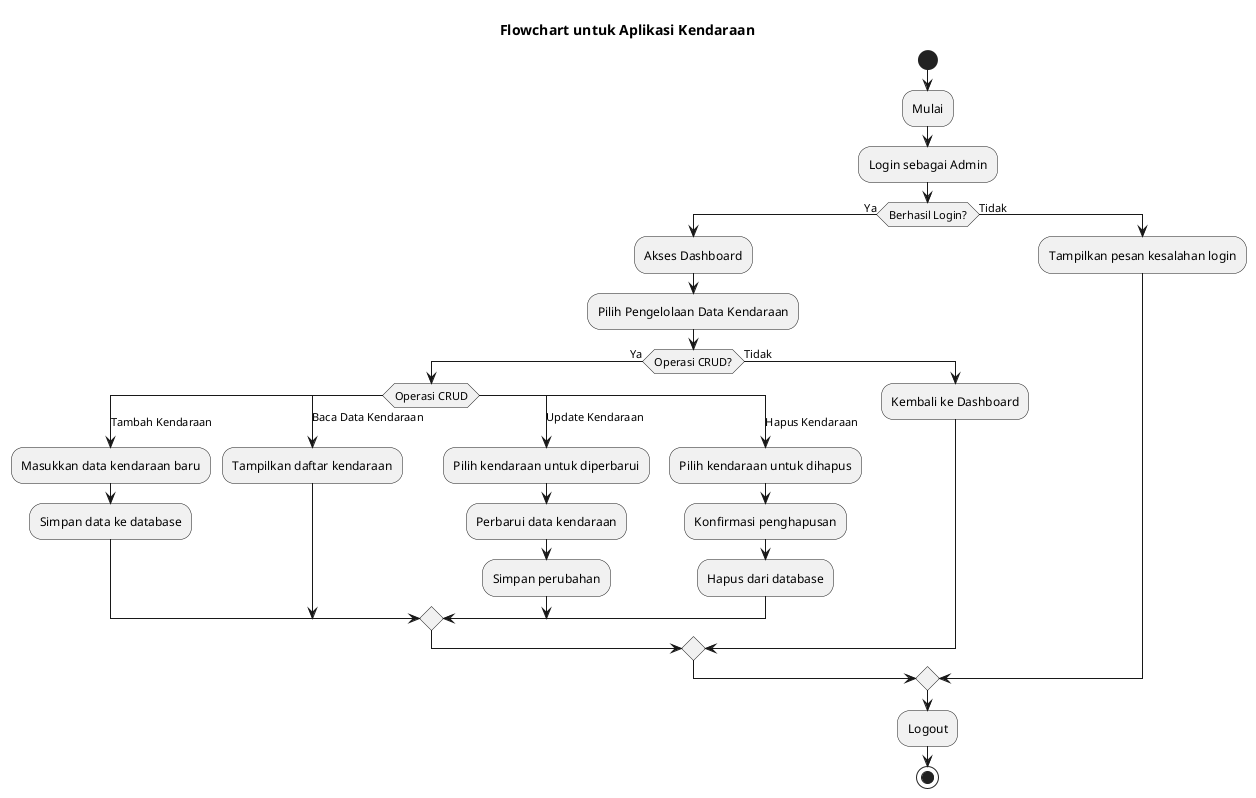 @startuml Kendaraan
title Flowchart untuk Aplikasi Kendaraan

start
:Mulai;
:Login sebagai Admin;
if (Berhasil Login?) then (Ya)
    :Akses Dashboard;
    :Pilih Pengelolaan Data Kendaraan;
    if (Operasi CRUD?) then (Ya)
        switch (Operasi CRUD)
            case (Tambah Kendaraan)
                :Masukkan data kendaraan baru;
                :Simpan data ke database;
            case (Baca Data Kendaraan)
                :Tampilkan daftar kendaraan;
            case (Update Kendaraan)
                :Pilih kendaraan untuk diperbarui;
                :Perbarui data kendaraan;
                :Simpan perubahan;
            case (Hapus Kendaraan)
                :Pilih kendaraan untuk dihapus;
                :Konfirmasi penghapusan;
                :Hapus dari database;
        endswitch
    else (Tidak)
        :Kembali ke Dashboard;
    endif
else (Tidak)
    :Tampilkan pesan kesalahan login;
endif
:Logout;
stop
@enduml
